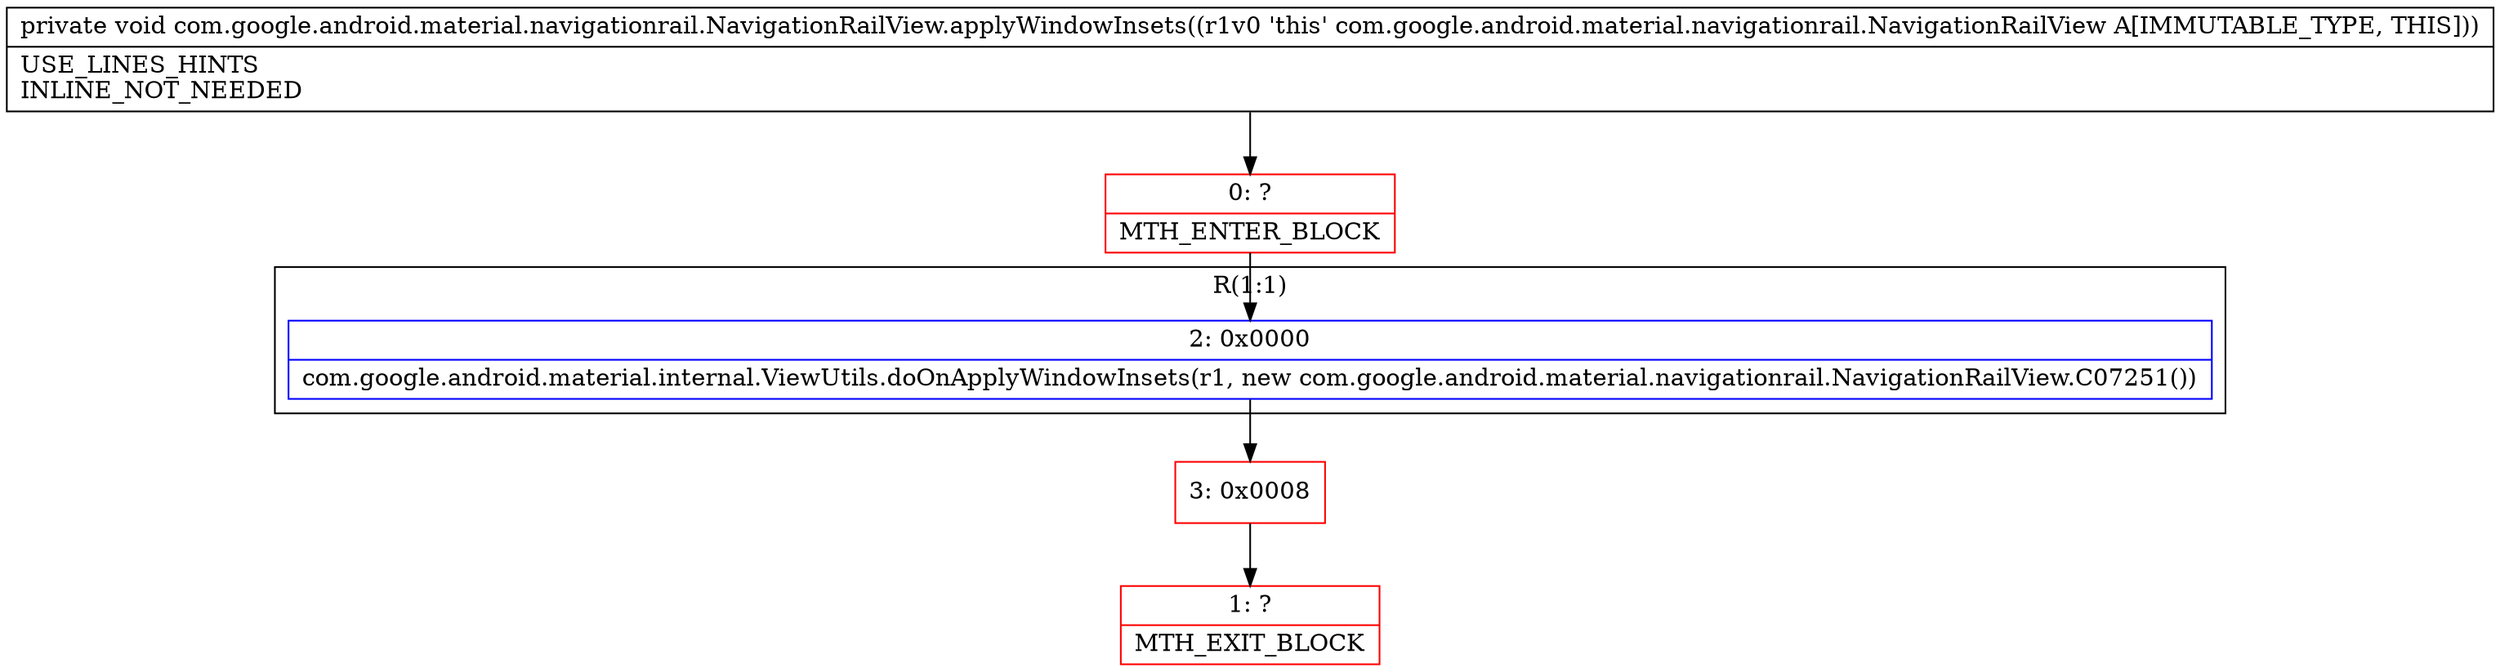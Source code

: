 digraph "CFG forcom.google.android.material.navigationrail.NavigationRailView.applyWindowInsets()V" {
subgraph cluster_Region_83492857 {
label = "R(1:1)";
node [shape=record,color=blue];
Node_2 [shape=record,label="{2\:\ 0x0000|com.google.android.material.internal.ViewUtils.doOnApplyWindowInsets(r1, new com.google.android.material.navigationrail.NavigationRailView.C07251())\l}"];
}
Node_0 [shape=record,color=red,label="{0\:\ ?|MTH_ENTER_BLOCK\l}"];
Node_3 [shape=record,color=red,label="{3\:\ 0x0008}"];
Node_1 [shape=record,color=red,label="{1\:\ ?|MTH_EXIT_BLOCK\l}"];
MethodNode[shape=record,label="{private void com.google.android.material.navigationrail.NavigationRailView.applyWindowInsets((r1v0 'this' com.google.android.material.navigationrail.NavigationRailView A[IMMUTABLE_TYPE, THIS]))  | USE_LINES_HINTS\lINLINE_NOT_NEEDED\l}"];
MethodNode -> Node_0;Node_2 -> Node_3;
Node_0 -> Node_2;
Node_3 -> Node_1;
}

